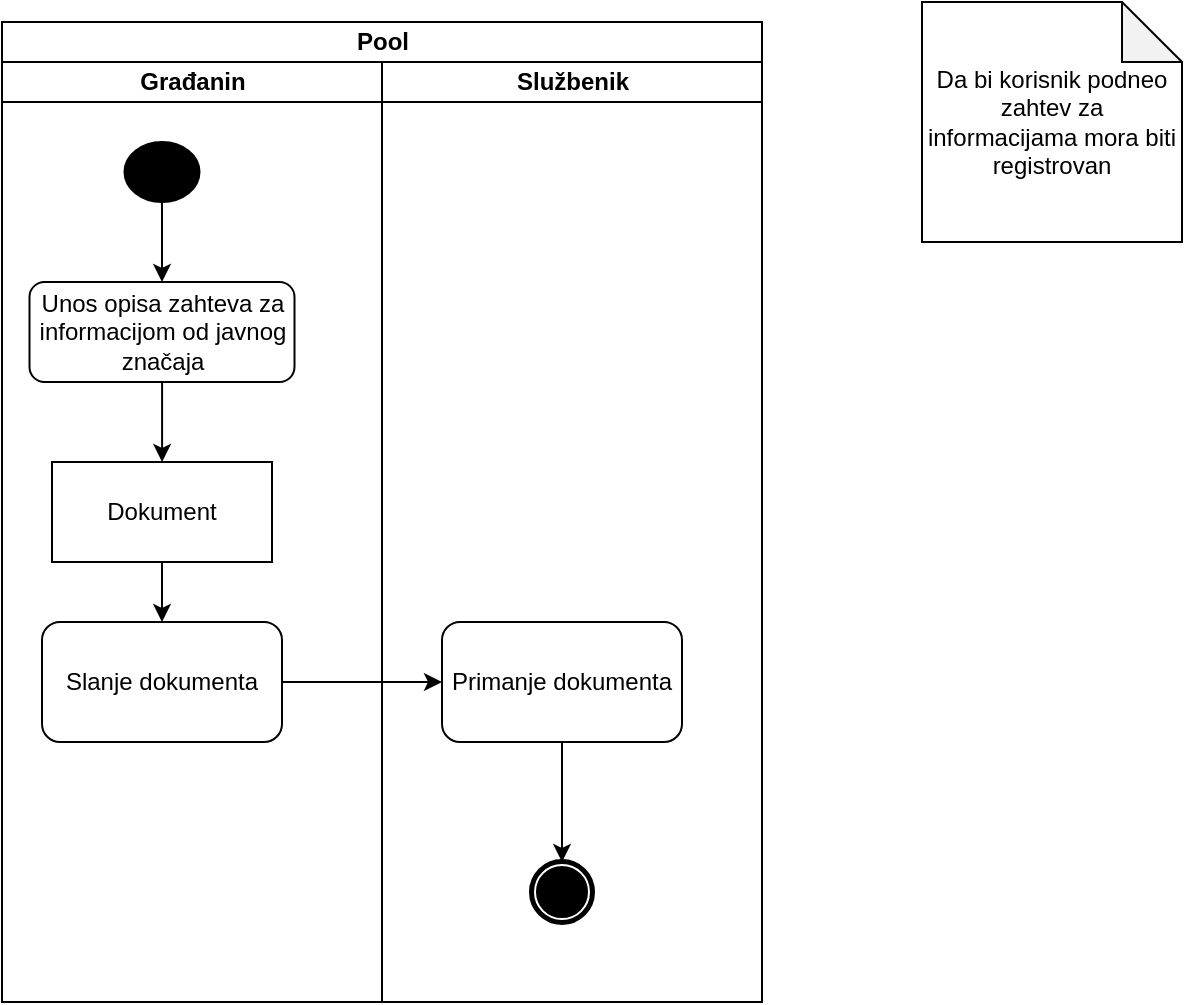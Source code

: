 <mxfile version="14.1.9" type="device"><diagram id="IL5MKSVVOUpjE1urcEhe" name="Page-1"><mxGraphModel dx="1102" dy="525" grid="1" gridSize="10" guides="1" tooltips="1" connect="1" arrows="1" fold="1" page="1" pageScale="1" pageWidth="850" pageHeight="1100" math="0" shadow="0"><root><mxCell id="0"/><mxCell id="1" parent="0"/><mxCell id="fVadNDI0ydGU_RuaPazm-1" value="Pool" style="swimlane;html=1;childLayout=stackLayout;resizeParent=1;resizeParentMax=0;startSize=20;" parent="1" vertex="1"><mxGeometry x="180" y="110" width="380" height="490" as="geometry"/></mxCell><mxCell id="fVadNDI0ydGU_RuaPazm-2" value="Građanin" style="swimlane;html=1;startSize=20;align=center;labelBorderColor=none;" parent="fVadNDI0ydGU_RuaPazm-1" vertex="1"><mxGeometry y="20" width="190" height="470" as="geometry"><mxRectangle y="20" width="30" height="460" as="alternateBounds"/></mxGeometry></mxCell><mxCell id="fVadNDI0ydGU_RuaPazm-3" style="edgeStyle=orthogonalEdgeStyle;rounded=0;orthogonalLoop=1;jettySize=auto;html=1;exitX=0.5;exitY=1;exitDx=0;exitDy=0;entryX=0.5;entryY=0;entryDx=0;entryDy=0;" parent="fVadNDI0ydGU_RuaPazm-2" source="fVadNDI0ydGU_RuaPazm-4" target="fVadNDI0ydGU_RuaPazm-6" edge="1"><mxGeometry relative="1" as="geometry"><Array as="points"><mxPoint x="80" y="110"/></Array></mxGeometry></mxCell><mxCell id="fVadNDI0ydGU_RuaPazm-4" value="" style="shape=mxgraph.bpmn.shape;html=1;verticalLabelPosition=bottom;labelBackgroundColor=#000000;verticalAlign=top;align=center;perimeter=ellipsePerimeter;outlineConnect=0;outline=standard;symbol=general;fillColor=#000000;" parent="fVadNDI0ydGU_RuaPazm-2" vertex="1"><mxGeometry x="61.25" y="40" width="37.5" height="30" as="geometry"/></mxCell><mxCell id="fVadNDI0ydGU_RuaPazm-5" style="edgeStyle=orthogonalEdgeStyle;rounded=0;orthogonalLoop=1;jettySize=auto;html=1;" parent="fVadNDI0ydGU_RuaPazm-2" source="fVadNDI0ydGU_RuaPazm-6" target="fVadNDI0ydGU_RuaPazm-8" edge="1"><mxGeometry relative="1" as="geometry"><Array as="points"><mxPoint x="80" y="170"/><mxPoint x="80" y="170"/></Array></mxGeometry></mxCell><mxCell id="fVadNDI0ydGU_RuaPazm-6" value="Unos opisa zahteva za informacijom od javnog značaja" style="rounded=1;whiteSpace=wrap;html=1;align=center;fillColor=#FFFFFF;" parent="fVadNDI0ydGU_RuaPazm-2" vertex="1"><mxGeometry x="13.75" y="110" width="132.5" height="50" as="geometry"/></mxCell><mxCell id="fVadNDI0ydGU_RuaPazm-7" style="edgeStyle=orthogonalEdgeStyle;rounded=0;orthogonalLoop=1;jettySize=auto;html=1;entryX=0.5;entryY=0;entryDx=0;entryDy=0;" parent="fVadNDI0ydGU_RuaPazm-2" source="fVadNDI0ydGU_RuaPazm-8" target="fVadNDI0ydGU_RuaPazm-9" edge="1"><mxGeometry relative="1" as="geometry"/></mxCell><mxCell id="fVadNDI0ydGU_RuaPazm-8" value="Dokument" style="rounded=0;whiteSpace=wrap;html=1;fillColor=#FFFFFF;align=center;" parent="fVadNDI0ydGU_RuaPazm-2" vertex="1"><mxGeometry x="25" y="200" width="110" height="50" as="geometry"/></mxCell><mxCell id="fVadNDI0ydGU_RuaPazm-9" value="Slanje dokumenta" style="rounded=1;whiteSpace=wrap;html=1;fillColor=#FFFFFF;align=center;" parent="fVadNDI0ydGU_RuaPazm-2" vertex="1"><mxGeometry x="20" y="280" width="120" height="60" as="geometry"/></mxCell><mxCell id="fVadNDI0ydGU_RuaPazm-10" value="Službenik" style="swimlane;html=1;startSize=20;" parent="fVadNDI0ydGU_RuaPazm-1" vertex="1"><mxGeometry x="190" y="20" width="190" height="470" as="geometry"/></mxCell><mxCell id="fVadNDI0ydGU_RuaPazm-13" value="Primanje dokumenta" style="rounded=1;whiteSpace=wrap;html=1;fillColor=#FFFFFF;align=center;" parent="fVadNDI0ydGU_RuaPazm-10" vertex="1"><mxGeometry x="30" y="280" width="120" height="60" as="geometry"/></mxCell><mxCell id="fVadNDI0ydGU_RuaPazm-11" value="" style="shape=mxgraph.bpmn.shape;html=1;verticalLabelPosition=bottom;labelBackgroundColor=#ffffff;verticalAlign=top;align=center;perimeter=ellipsePerimeter;outlineConnect=0;outline=end;symbol=terminate;" parent="fVadNDI0ydGU_RuaPazm-10" vertex="1"><mxGeometry x="75" y="400" width="30" height="30" as="geometry"/></mxCell><mxCell id="fVadNDI0ydGU_RuaPazm-19" value="" style="endArrow=classic;html=1;exitX=0.5;exitY=1;exitDx=0;exitDy=0;entryX=0.5;entryY=0;entryDx=0;entryDy=0;" parent="fVadNDI0ydGU_RuaPazm-10" source="fVadNDI0ydGU_RuaPazm-13" target="fVadNDI0ydGU_RuaPazm-11" edge="1"><mxGeometry width="50" height="50" relative="1" as="geometry"><mxPoint x="-103.75" y="450" as="sourcePoint"/><mxPoint x="80" y="440" as="targetPoint"/></mxGeometry></mxCell><mxCell id="fVadNDI0ydGU_RuaPazm-14" style="edgeStyle=orthogonalEdgeStyle;rounded=0;orthogonalLoop=1;jettySize=auto;html=1;exitX=1;exitY=0.5;exitDx=0;exitDy=0;entryX=0;entryY=0.5;entryDx=0;entryDy=0;" parent="fVadNDI0ydGU_RuaPazm-1" source="fVadNDI0ydGU_RuaPazm-9" target="fVadNDI0ydGU_RuaPazm-13" edge="1"><mxGeometry relative="1" as="geometry"/></mxCell><mxCell id="fVadNDI0ydGU_RuaPazm-20" value="Da bi korisnik podneo zahtev za informacijama mora biti registrovan" style="shape=note;whiteSpace=wrap;html=1;backgroundOutline=1;darkOpacity=0.05;" parent="1" vertex="1"><mxGeometry x="640" y="100" width="130" height="120" as="geometry"/></mxCell></root></mxGraphModel></diagram></mxfile>